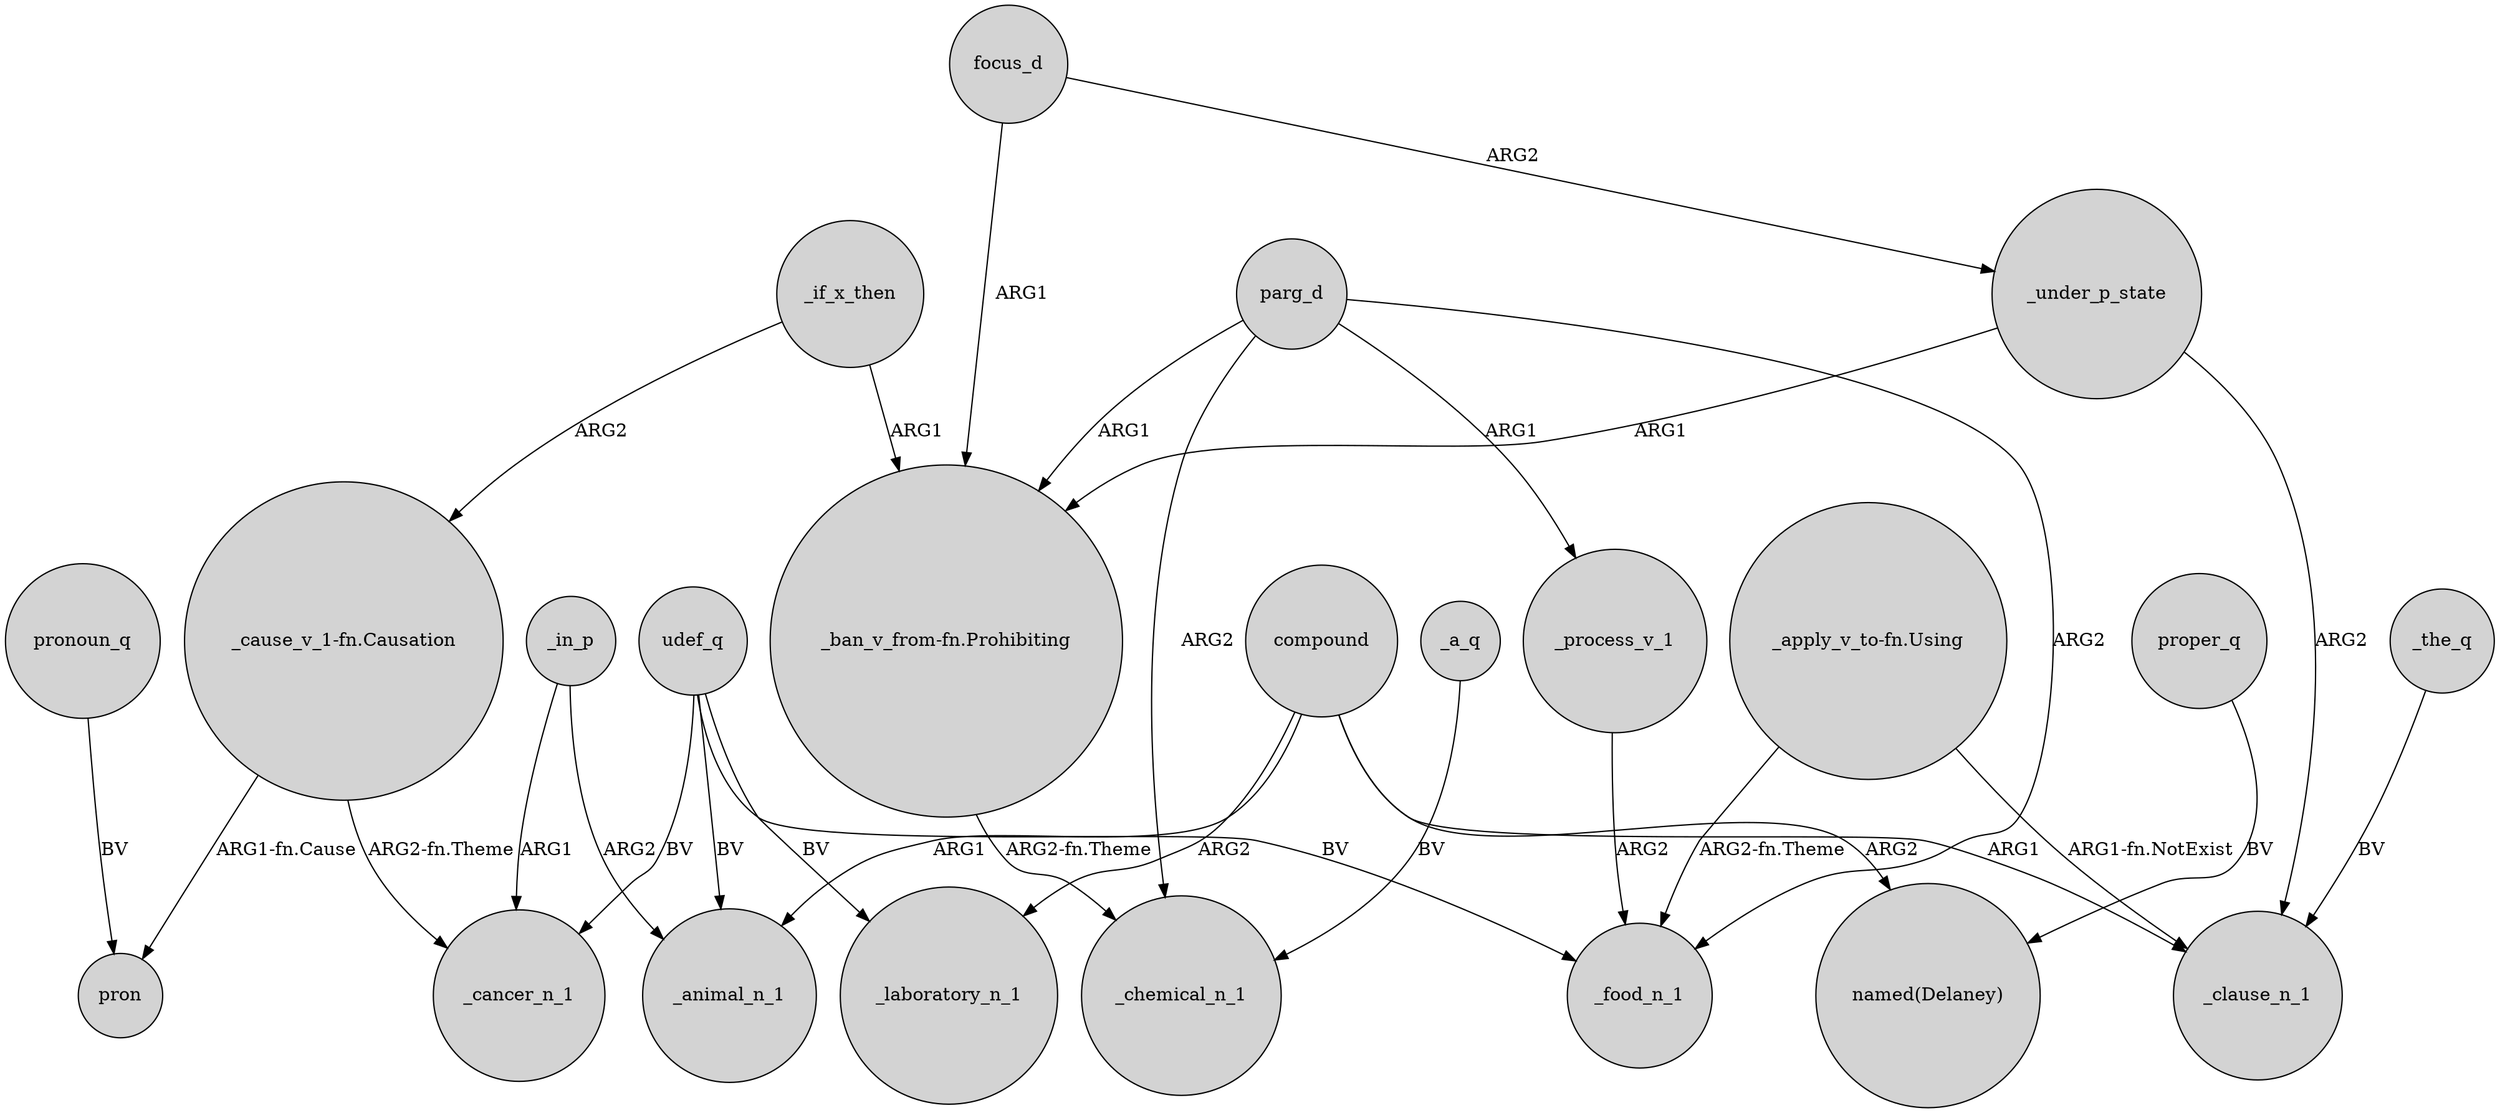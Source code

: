 digraph {
	node [shape=circle style=filled]
	udef_q -> _cancer_n_1 [label=BV]
	_under_p_state -> "_ban_v_from-fn.Prohibiting" [label=ARG1]
	parg_d -> "_ban_v_from-fn.Prohibiting" [label=ARG1]
	compound -> _animal_n_1 [label=ARG1]
	parg_d -> _process_v_1 [label=ARG1]
	udef_q -> _laboratory_n_1 [label=BV]
	_if_x_then -> "_ban_v_from-fn.Prohibiting" [label=ARG1]
	_under_p_state -> _clause_n_1 [label=ARG2]
	compound -> "named(Delaney)" [label=ARG2]
	"_apply_v_to-fn.Using" -> _food_n_1 [label="ARG2-fn.Theme"]
	udef_q -> _food_n_1 [label=BV]
	pronoun_q -> pron [label=BV]
	parg_d -> _food_n_1 [label=ARG2]
	udef_q -> _animal_n_1 [label=BV]
	_the_q -> _clause_n_1 [label=BV]
	"_cause_v_1-fn.Causation" -> pron [label="ARG1-fn.Cause"]
	compound -> _clause_n_1 [label=ARG1]
	_in_p -> _animal_n_1 [label=ARG2]
	_in_p -> _cancer_n_1 [label=ARG1]
	focus_d -> "_ban_v_from-fn.Prohibiting" [label=ARG1]
	_a_q -> _chemical_n_1 [label=BV]
	proper_q -> "named(Delaney)" [label=BV]
	compound -> _laboratory_n_1 [label=ARG2]
	"_ban_v_from-fn.Prohibiting" -> _chemical_n_1 [label="ARG2-fn.Theme"]
	parg_d -> _chemical_n_1 [label=ARG2]
	_if_x_then -> "_cause_v_1-fn.Causation" [label=ARG2]
	_process_v_1 -> _food_n_1 [label=ARG2]
	focus_d -> _under_p_state [label=ARG2]
	"_cause_v_1-fn.Causation" -> _cancer_n_1 [label="ARG2-fn.Theme"]
	"_apply_v_to-fn.Using" -> _clause_n_1 [label="ARG1-fn.NotExist"]
}
